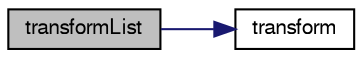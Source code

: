 digraph "transformList"
{
  bgcolor="transparent";
  edge [fontname="FreeSans",fontsize="10",labelfontname="FreeSans",labelfontsize="10"];
  node [fontname="FreeSans",fontsize="10",shape=record];
  rankdir="LR";
  Node68155 [label="transformList",height=0.2,width=0.4,color="black", fillcolor="grey75", style="filled", fontcolor="black"];
  Node68155 -> Node68156 [color="midnightblue",fontsize="10",style="solid",fontname="FreeSans"];
  Node68156 [label="transform",height=0.2,width=0.4,color="black",URL="$a21124.html#a919915170941701c1223291531ad010c"];
}
